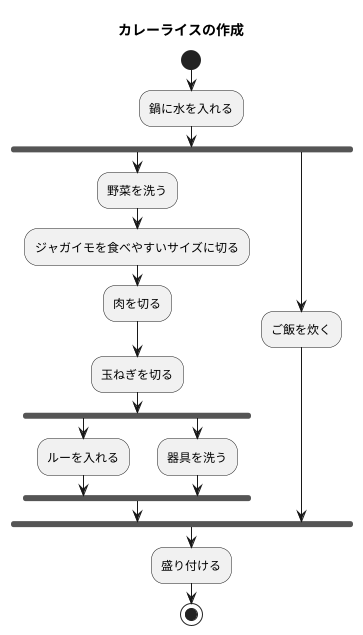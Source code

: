 @startuml カレーライス
title カレーライスの作成
start
:鍋に水を入れる;
fork
:野菜を洗う;

:ジャガイモを食べやすいサイズに切る;

:肉を切る;


:玉ねぎを切る;


fork
:ルーを入れる;
fork again
:器具を洗う;
end fork

fork again
:ご飯を炊く;
end fork
:盛り付ける;
stop
@enduml